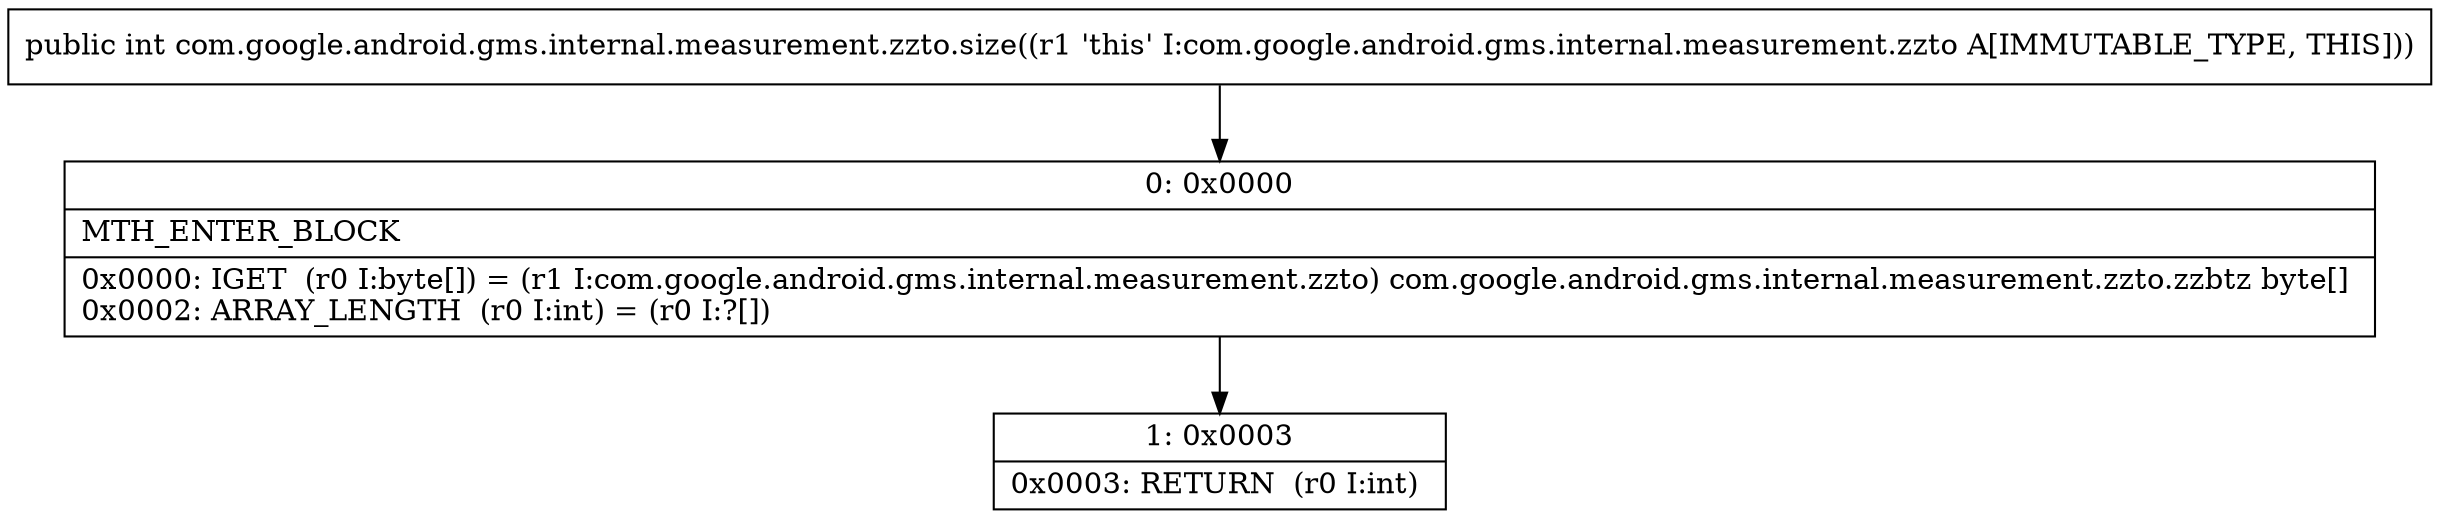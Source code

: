 digraph "CFG forcom.google.android.gms.internal.measurement.zzto.size()I" {
Node_0 [shape=record,label="{0\:\ 0x0000|MTH_ENTER_BLOCK\l|0x0000: IGET  (r0 I:byte[]) = (r1 I:com.google.android.gms.internal.measurement.zzto) com.google.android.gms.internal.measurement.zzto.zzbtz byte[] \l0x0002: ARRAY_LENGTH  (r0 I:int) = (r0 I:?[]) \l}"];
Node_1 [shape=record,label="{1\:\ 0x0003|0x0003: RETURN  (r0 I:int) \l}"];
MethodNode[shape=record,label="{public int com.google.android.gms.internal.measurement.zzto.size((r1 'this' I:com.google.android.gms.internal.measurement.zzto A[IMMUTABLE_TYPE, THIS])) }"];
MethodNode -> Node_0;
Node_0 -> Node_1;
}

